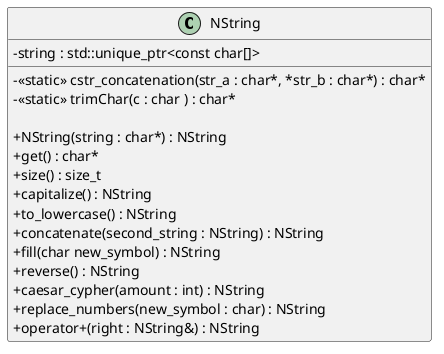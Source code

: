 @startuml
skinparam classAttributeIconSize 0

class NString {
    -string : std::unique_ptr<const char[]>
    -<<static>> cstr_concatenation(str_a : char*, *str_b : char*) : char*
    -<<static>> trimChar(c : char ) : char*

    +NString(string : char*) : NString
    +get() : char*
    +size() : size_t
    +capitalize() : NString
    +to_lowercase() : NString
    +concatenate(second_string : NString) : NString
    +fill(char new_symbol) : NString
    +reverse() : NString
    +caesar_cypher(amount : int) : NString
    +replace_numbers(new_symbol : char) : NString
    +operator+(right : NString&) : NString
}

@enduml